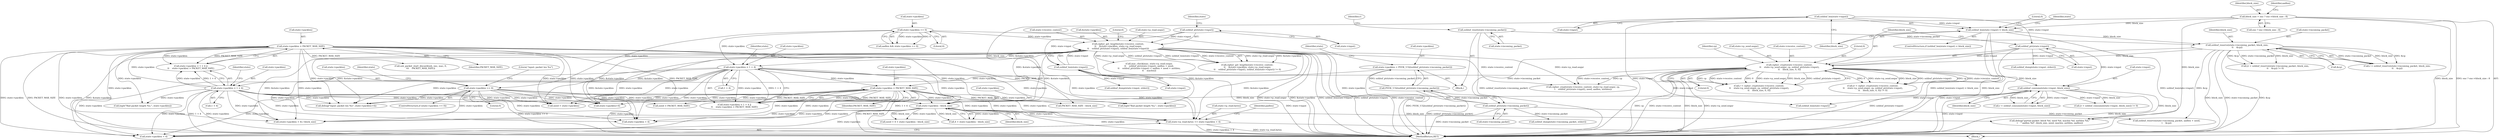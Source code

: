 digraph "0_mindrot_28652bca29046f62c7045e933e6b931de1d16737_0@API" {
"1000765" [label="(Call,state->p_read.bytes += state->packlen + 4)"];
"1000259" [label="(Call,cipher_get_length(state->receive_context,\n\t\t    &state->packlen, state->p_read.seqnr,\n\t\t    sshbuf_ptr(state->input), sshbuf_len(state->input)))"];
"1000251" [label="(Call,state->packlen == 0)"];
"1000272" [label="(Call,sshbuf_ptr(state->input))"];
"1000276" [label="(Call,sshbuf_len(state->input))"];
"1000466" [label="(Call,state->packlen - block_size)"];
"1000285" [label="(Call,state->packlen < 1 + 4)"];
"1000292" [label="(Call,state->packlen > PACKET_MAX_SIZE)"];
"1000392" [label="(Call,state->packlen < 1 + 4)"];
"1000381" [label="(Call,state->packlen = PEEK_U32(sshbuf_ptr(state->incoming_packet)))"];
"1000385" [label="(Call,PEEK_U32(sshbuf_ptr(state->incoming_packet)))"];
"1000386" [label="(Call,sshbuf_ptr(state->incoming_packet))"];
"1000349" [label="(Call,sshbuf_reserve(state->incoming_packet, block_size,\n\t\t    &cp))"];
"1000341" [label="(Call,sshbuf_reset(state->incoming_packet))"];
"1000333" [label="(Call,sshbuf_len(state->input) < block_size)"];
"1000334" [label="(Call,sshbuf_len(state->input))"];
"1000224" [label="(Call,block_size = enc ? enc->block_size : 8)"];
"1000399" [label="(Call,state->packlen > PACKET_MAX_SIZE)"];
"1000326" [label="(Call,state->packlen == 0)"];
"1000437" [label="(Call,sshbuf_consume(state->input, block_size))"];
"1000372" [label="(Call,sshbuf_ptr(state->input))"];
"1000362" [label="(Call,cipher_crypt(state->receive_context,\n\t\t    state->p_send.seqnr, cp, sshbuf_ptr(state->input),\n\t\t    block_size, 0, 0))"];
"1000334" [label="(Call,sshbuf_len(state->input))"];
"1000441" [label="(Identifier,block_size)"];
"1000336" [label="(Identifier,state)"];
"1000251" [label="(Call,state->packlen == 0)"];
"1000293" [label="(Call,state->packlen)"];
"1000466" [label="(Call,state->packlen - block_size)"];
"1000325" [label="(ControlStructure,if (state->packlen == 0))"];
"1000298" [label="(Call,sshbuf_dump(state->input, stderr))"];
"1000392" [label="(Call,state->packlen < 1 + 4)"];
"1000333" [label="(Call,sshbuf_len(state->input) < block_size)"];
"1000224" [label="(Call,block_size = enc ? enc->block_size : 8)"];
"1000263" [label="(Call,&state->packlen)"];
"1000578" [label="(Call,sshbuf_reserve(state->incoming_packet, aadlen + need,\n\t    &cp))"];
"1000435" [label="(Call,r = sshbuf_consume(state->input, block_size))"];
"1000427" [label="(Call,ssh_packet_start_discard(ssh, enc, mac, 0,\n\t\t\t    PACKET_MAX_SIZE))"];
"1000758" [label="(Call,(state->packlen + 4) / block_size)"];
"1000296" [label="(Identifier,PACKET_MAX_SIZE)"];
"1000371" [label="(Identifier,cp)"];
"1000289" [label="(Call,1 + 4)"];
"1000346" [label="(Call,(r = sshbuf_reserve(state->incoming_packet, block_size,\n\t\t    &cp)) != 0)"];
"1000378" [label="(Literal,0)"];
"1000284" [label="(Call,state->packlen < 1 + 4 ||\n\t\t    state->packlen > PACKET_MAX_SIZE)"];
"1001011" [label="(MethodReturn,RET)"];
"1000332" [label="(ControlStructure,if (sshbuf_len(state->input) < block_size))"];
"1000272" [label="(Call,sshbuf_ptr(state->input))"];
"1000777" [label="(Identifier,padlen)"];
"1000225" [label="(Identifier,block_size)"];
"1000285" [label="(Call,state->packlen < 1 + 4)"];
"1000331" [label="(Block,)"];
"1000342" [label="(Call,state->incoming_packet)"];
"1000343" [label="(Identifier,state)"];
"1000338" [label="(Identifier,block_size)"];
"1000766" [label="(Call,state->p_read.bytes)"];
"1000118" [label="(Block,)"];
"1000381" [label="(Call,state->packlen = PEEK_U32(sshbuf_ptr(state->incoming_packet)))"];
"1000294" [label="(Identifier,state)"];
"1000387" [label="(Call,state->incoming_packet)"];
"1000467" [label="(Call,state->packlen)"];
"1000394" [label="(Identifier,state)"];
"1000366" [label="(Call,state->p_send.seqnr)"];
"1000401" [label="(Identifier,state)"];
"1000276" [label="(Call,sshbuf_len(state->input))"];
"1000226" [label="(Call,enc ? enc->block_size : 8)"];
"1000280" [label="(Literal,0)"];
"1000499" [label="(Call,PACKET_MAX_SIZE - block_size)"];
"1000382" [label="(Call,state->packlen)"];
"1000354" [label="(Call,&cp)"];
"1000376" [label="(Identifier,block_size)"];
"1000472" [label="(Call,debug(\"partial packet: block %d, need %d, maclen %d, authlen %d,\"\n\t    \" aadlen %d\", block_size, need, maclen, authlen, aadlen))"];
"1000416" [label="(Call,sshbuf_dump(state->incoming_packet, stderr))"];
"1000259" [label="(Call,cipher_get_length(state->receive_context,\n\t\t    &state->packlen, state->p_read.seqnr,\n\t\t    sshbuf_ptr(state->input), sshbuf_len(state->input)))"];
"1000673" [label="(Call,need > PACKET_MAX_SIZE)"];
"1000445" [label="(Call,debug(\"input: packet len %u\", state->packlen+4))"];
"1000353" [label="(Identifier,block_size)"];
"1000464" [label="(Call,4 + state->packlen - block_size)"];
"1000335" [label="(Call,state->input)"];
"1000385" [label="(Call,PEEK_U32(sshbuf_ptr(state->incoming_packet)))"];
"1000255" [label="(Literal,0)"];
"1000350" [label="(Call,state->incoming_packet)"];
"1000267" [label="(Call,state->p_read.seqnr)"];
"1000286" [label="(Call,state->packlen)"];
"1000759" [label="(Call,state->packlen + 4)"];
"1000363" [label="(Call,state->receive_context)"];
"1000504" [label="(Call,sshbuf_len(state->input))"];
"1000273" [label="(Call,state->input)"];
"1000434" [label="(Call,(r = sshbuf_consume(state->input, block_size)) != 0)"];
"1000326" [label="(Call,state->packlen == 0)"];
"1000540" [label="(Call,mac_check(mac, state->p_read.seqnr,\n\t\t    sshbuf_ptr(state->input), aadlen + need,\n\t\t    sshbuf_ptr(state->input) + aadlen + need + authlen,\n\t\t    maclen))"];
"1000303" [label="(Call,logit(\"Bad packet length %u.\", state->packlen))"];
"1000292" [label="(Call,state->packlen > PACKET_MAX_SIZE)"];
"1000260" [label="(Call,state->receive_context)"];
"1000446" [label="(Literal,\"input: packet len %u\")"];
"1000252" [label="(Call,state->packlen)"];
"1000470" [label="(Identifier,block_size)"];
"1000340" [label="(Literal,0)"];
"1000373" [label="(Call,state->input)"];
"1000372" [label="(Call,sshbuf_ptr(state->input))"];
"1000327" [label="(Call,state->packlen)"];
"1000393" [label="(Call,state->packlen)"];
"1000348" [label="(Identifier,r)"];
"1000765" [label="(Call,state->p_read.bytes += state->packlen + 4)"];
"1000377" [label="(Literal,0)"];
"1000396" [label="(Call,1 + 4)"];
"1000360" [label="(Call,r = cipher_crypt(state->receive_context,\n\t\t    state->p_send.seqnr, cp, sshbuf_ptr(state->input),\n\t\t    block_size, 0, 0))"];
"1000347" [label="(Call,r = sshbuf_reserve(state->incoming_packet, block_size,\n\t\t    &cp))"];
"1000362" [label="(Call,cipher_crypt(state->receive_context,\n\t\t    state->p_send.seqnr, cp, sshbuf_ptr(state->input),\n\t\t    block_size, 0, 0))"];
"1000403" [label="(Identifier,PACKET_MAX_SIZE)"];
"1000341" [label="(Call,sshbuf_reset(state->incoming_packet))"];
"1000386" [label="(Call,sshbuf_ptr(state->incoming_packet))"];
"1000359" [label="(Call,(r = cipher_crypt(state->receive_context,\n\t\t    state->p_send.seqnr, cp, sshbuf_ptr(state->input),\n\t\t    block_size, 0, 0)) != 0)"];
"1000438" [label="(Call,state->input)"];
"1000447" [label="(Call,state->packlen+4)"];
"1000455" [label="(Call,need = state->packlen)"];
"1000349" [label="(Call,sshbuf_reserve(state->incoming_packet, block_size,\n\t\t    &cp))"];
"1000408" [label="(Call,sshbuf_dump(state->input, stderr))"];
"1000462" [label="(Call,need = 4 + state->packlen - block_size)"];
"1000400" [label="(Call,state->packlen)"];
"1000437" [label="(Call,sshbuf_consume(state->input, block_size))"];
"1000258" [label="(Call,cipher_get_length(state->receive_context,\n\t\t    &state->packlen, state->p_read.seqnr,\n\t\t    sshbuf_ptr(state->input), sshbuf_len(state->input)) != 0)"];
"1000399" [label="(Call,state->packlen > PACKET_MAX_SIZE)"];
"1000593" [label="(Call,cipher_crypt(state->receive_context, state->p_read.seqnr, cp,\n\t    sshbuf_ptr(state->input), need, aadlen, authlen))"];
"1000771" [label="(Call,state->packlen + 4)"];
"1000233" [label="(Identifier,aadlen)"];
"1000391" [label="(Call,state->packlen < 1 + 4 ||\n\t\t    state->packlen > PACKET_MAX_SIZE)"];
"1000421" [label="(Call,logit(\"Bad packet length %u.\", state->packlen))"];
"1000330" [label="(Literal,0)"];
"1000278" [label="(Identifier,state)"];
"1000249" [label="(Call,aadlen && state->packlen == 0)"];
"1000277" [label="(Call,state->input)"];
"1000765" -> "1000118"  [label="AST: "];
"1000765" -> "1000771"  [label="CFG: "];
"1000766" -> "1000765"  [label="AST: "];
"1000771" -> "1000765"  [label="AST: "];
"1000777" -> "1000765"  [label="CFG: "];
"1000765" -> "1001011"  [label="DDG: state->p_read.bytes"];
"1000765" -> "1001011"  [label="DDG: state->packlen + 4"];
"1000259" -> "1000765"  [label="DDG: &state->packlen"];
"1000466" -> "1000765"  [label="DDG: state->packlen"];
"1000285" -> "1000765"  [label="DDG: state->packlen"];
"1000292" -> "1000765"  [label="DDG: state->packlen"];
"1000392" -> "1000765"  [label="DDG: state->packlen"];
"1000399" -> "1000765"  [label="DDG: state->packlen"];
"1000326" -> "1000765"  [label="DDG: state->packlen"];
"1000259" -> "1000258"  [label="AST: "];
"1000259" -> "1000276"  [label="CFG: "];
"1000260" -> "1000259"  [label="AST: "];
"1000263" -> "1000259"  [label="AST: "];
"1000267" -> "1000259"  [label="AST: "];
"1000272" -> "1000259"  [label="AST: "];
"1000276" -> "1000259"  [label="AST: "];
"1000280" -> "1000259"  [label="CFG: "];
"1000259" -> "1001011"  [label="DDG: state->receive_context"];
"1000259" -> "1001011"  [label="DDG: state->p_read.seqnr"];
"1000259" -> "1001011"  [label="DDG: &state->packlen"];
"1000259" -> "1001011"  [label="DDG: sshbuf_len(state->input)"];
"1000259" -> "1001011"  [label="DDG: sshbuf_ptr(state->input)"];
"1000259" -> "1000258"  [label="DDG: state->p_read.seqnr"];
"1000259" -> "1000258"  [label="DDG: &state->packlen"];
"1000259" -> "1000258"  [label="DDG: sshbuf_ptr(state->input)"];
"1000259" -> "1000258"  [label="DDG: sshbuf_len(state->input)"];
"1000259" -> "1000258"  [label="DDG: state->receive_context"];
"1000251" -> "1000259"  [label="DDG: state->packlen"];
"1000272" -> "1000259"  [label="DDG: state->input"];
"1000276" -> "1000259"  [label="DDG: state->input"];
"1000259" -> "1000285"  [label="DDG: &state->packlen"];
"1000259" -> "1000292"  [label="DDG: &state->packlen"];
"1000259" -> "1000303"  [label="DDG: &state->packlen"];
"1000259" -> "1000445"  [label="DDG: &state->packlen"];
"1000259" -> "1000447"  [label="DDG: &state->packlen"];
"1000259" -> "1000455"  [label="DDG: &state->packlen"];
"1000259" -> "1000466"  [label="DDG: &state->packlen"];
"1000259" -> "1000540"  [label="DDG: state->p_read.seqnr"];
"1000259" -> "1000593"  [label="DDG: state->receive_context"];
"1000259" -> "1000593"  [label="DDG: state->p_read.seqnr"];
"1000259" -> "1000758"  [label="DDG: &state->packlen"];
"1000259" -> "1000759"  [label="DDG: &state->packlen"];
"1000259" -> "1000771"  [label="DDG: &state->packlen"];
"1000251" -> "1000249"  [label="AST: "];
"1000251" -> "1000255"  [label="CFG: "];
"1000252" -> "1000251"  [label="AST: "];
"1000255" -> "1000251"  [label="AST: "];
"1000249" -> "1000251"  [label="CFG: "];
"1000251" -> "1001011"  [label="DDG: state->packlen"];
"1000251" -> "1000249"  [label="DDG: state->packlen"];
"1000251" -> "1000249"  [label="DDG: 0"];
"1000251" -> "1000285"  [label="DDG: state->packlen"];
"1000251" -> "1000326"  [label="DDG: state->packlen"];
"1000272" -> "1000273"  [label="CFG: "];
"1000273" -> "1000272"  [label="AST: "];
"1000278" -> "1000272"  [label="CFG: "];
"1000272" -> "1000276"  [label="DDG: state->input"];
"1000276" -> "1000277"  [label="CFG: "];
"1000277" -> "1000276"  [label="AST: "];
"1000276" -> "1001011"  [label="DDG: state->input"];
"1000276" -> "1000298"  [label="DDG: state->input"];
"1000276" -> "1000504"  [label="DDG: state->input"];
"1000466" -> "1000464"  [label="AST: "];
"1000466" -> "1000470"  [label="CFG: "];
"1000467" -> "1000466"  [label="AST: "];
"1000470" -> "1000466"  [label="AST: "];
"1000464" -> "1000466"  [label="CFG: "];
"1000466" -> "1001011"  [label="DDG: state->packlen"];
"1000466" -> "1000462"  [label="DDG: state->packlen"];
"1000466" -> "1000462"  [label="DDG: block_size"];
"1000466" -> "1000464"  [label="DDG: state->packlen"];
"1000466" -> "1000464"  [label="DDG: block_size"];
"1000285" -> "1000466"  [label="DDG: state->packlen"];
"1000292" -> "1000466"  [label="DDG: state->packlen"];
"1000392" -> "1000466"  [label="DDG: state->packlen"];
"1000399" -> "1000466"  [label="DDG: state->packlen"];
"1000326" -> "1000466"  [label="DDG: state->packlen"];
"1000224" -> "1000466"  [label="DDG: block_size"];
"1000437" -> "1000466"  [label="DDG: block_size"];
"1000466" -> "1000472"  [label="DDG: block_size"];
"1000466" -> "1000758"  [label="DDG: state->packlen"];
"1000466" -> "1000759"  [label="DDG: state->packlen"];
"1000466" -> "1000771"  [label="DDG: state->packlen"];
"1000285" -> "1000284"  [label="AST: "];
"1000285" -> "1000289"  [label="CFG: "];
"1000286" -> "1000285"  [label="AST: "];
"1000289" -> "1000285"  [label="AST: "];
"1000294" -> "1000285"  [label="CFG: "];
"1000284" -> "1000285"  [label="CFG: "];
"1000285" -> "1001011"  [label="DDG: 1 + 4"];
"1000285" -> "1000284"  [label="DDG: state->packlen"];
"1000285" -> "1000284"  [label="DDG: 1 + 4"];
"1000285" -> "1000292"  [label="DDG: state->packlen"];
"1000285" -> "1000303"  [label="DDG: state->packlen"];
"1000285" -> "1000445"  [label="DDG: state->packlen"];
"1000285" -> "1000447"  [label="DDG: state->packlen"];
"1000285" -> "1000455"  [label="DDG: state->packlen"];
"1000285" -> "1000758"  [label="DDG: state->packlen"];
"1000285" -> "1000759"  [label="DDG: state->packlen"];
"1000285" -> "1000771"  [label="DDG: state->packlen"];
"1000292" -> "1000284"  [label="AST: "];
"1000292" -> "1000296"  [label="CFG: "];
"1000293" -> "1000292"  [label="AST: "];
"1000296" -> "1000292"  [label="AST: "];
"1000284" -> "1000292"  [label="CFG: "];
"1000292" -> "1001011"  [label="DDG: PACKET_MAX_SIZE"];
"1000292" -> "1000284"  [label="DDG: state->packlen"];
"1000292" -> "1000284"  [label="DDG: PACKET_MAX_SIZE"];
"1000292" -> "1000303"  [label="DDG: state->packlen"];
"1000292" -> "1000445"  [label="DDG: state->packlen"];
"1000292" -> "1000447"  [label="DDG: state->packlen"];
"1000292" -> "1000455"  [label="DDG: state->packlen"];
"1000292" -> "1000499"  [label="DDG: PACKET_MAX_SIZE"];
"1000292" -> "1000673"  [label="DDG: PACKET_MAX_SIZE"];
"1000292" -> "1000758"  [label="DDG: state->packlen"];
"1000292" -> "1000759"  [label="DDG: state->packlen"];
"1000292" -> "1000771"  [label="DDG: state->packlen"];
"1000392" -> "1000391"  [label="AST: "];
"1000392" -> "1000396"  [label="CFG: "];
"1000393" -> "1000392"  [label="AST: "];
"1000396" -> "1000392"  [label="AST: "];
"1000401" -> "1000392"  [label="CFG: "];
"1000391" -> "1000392"  [label="CFG: "];
"1000392" -> "1001011"  [label="DDG: 1 + 4"];
"1000392" -> "1001011"  [label="DDG: state->packlen"];
"1000392" -> "1000391"  [label="DDG: state->packlen"];
"1000392" -> "1000391"  [label="DDG: 1 + 4"];
"1000381" -> "1000392"  [label="DDG: state->packlen"];
"1000392" -> "1000399"  [label="DDG: state->packlen"];
"1000392" -> "1000421"  [label="DDG: state->packlen"];
"1000392" -> "1000445"  [label="DDG: state->packlen"];
"1000392" -> "1000447"  [label="DDG: state->packlen"];
"1000392" -> "1000455"  [label="DDG: state->packlen"];
"1000392" -> "1000758"  [label="DDG: state->packlen"];
"1000392" -> "1000759"  [label="DDG: state->packlen"];
"1000392" -> "1000771"  [label="DDG: state->packlen"];
"1000381" -> "1000331"  [label="AST: "];
"1000381" -> "1000385"  [label="CFG: "];
"1000382" -> "1000381"  [label="AST: "];
"1000385" -> "1000381"  [label="AST: "];
"1000394" -> "1000381"  [label="CFG: "];
"1000381" -> "1001011"  [label="DDG: PEEK_U32(sshbuf_ptr(state->incoming_packet))"];
"1000385" -> "1000381"  [label="DDG: sshbuf_ptr(state->incoming_packet)"];
"1000385" -> "1000386"  [label="CFG: "];
"1000386" -> "1000385"  [label="AST: "];
"1000385" -> "1001011"  [label="DDG: sshbuf_ptr(state->incoming_packet)"];
"1000386" -> "1000385"  [label="DDG: state->incoming_packet"];
"1000386" -> "1000387"  [label="CFG: "];
"1000387" -> "1000386"  [label="AST: "];
"1000386" -> "1001011"  [label="DDG: state->incoming_packet"];
"1000349" -> "1000386"  [label="DDG: state->incoming_packet"];
"1000386" -> "1000416"  [label="DDG: state->incoming_packet"];
"1000386" -> "1000578"  [label="DDG: state->incoming_packet"];
"1000349" -> "1000347"  [label="AST: "];
"1000349" -> "1000354"  [label="CFG: "];
"1000350" -> "1000349"  [label="AST: "];
"1000353" -> "1000349"  [label="AST: "];
"1000354" -> "1000349"  [label="AST: "];
"1000347" -> "1000349"  [label="CFG: "];
"1000349" -> "1001011"  [label="DDG: block_size"];
"1000349" -> "1001011"  [label="DDG: state->incoming_packet"];
"1000349" -> "1001011"  [label="DDG: &cp"];
"1000349" -> "1000346"  [label="DDG: state->incoming_packet"];
"1000349" -> "1000346"  [label="DDG: block_size"];
"1000349" -> "1000346"  [label="DDG: &cp"];
"1000349" -> "1000347"  [label="DDG: state->incoming_packet"];
"1000349" -> "1000347"  [label="DDG: block_size"];
"1000349" -> "1000347"  [label="DDG: &cp"];
"1000341" -> "1000349"  [label="DDG: state->incoming_packet"];
"1000333" -> "1000349"  [label="DDG: block_size"];
"1000349" -> "1000362"  [label="DDG: block_size"];
"1000349" -> "1000578"  [label="DDG: &cp"];
"1000341" -> "1000331"  [label="AST: "];
"1000341" -> "1000342"  [label="CFG: "];
"1000342" -> "1000341"  [label="AST: "];
"1000348" -> "1000341"  [label="CFG: "];
"1000341" -> "1001011"  [label="DDG: sshbuf_reset(state->incoming_packet)"];
"1000333" -> "1000332"  [label="AST: "];
"1000333" -> "1000338"  [label="CFG: "];
"1000334" -> "1000333"  [label="AST: "];
"1000338" -> "1000333"  [label="AST: "];
"1000340" -> "1000333"  [label="CFG: "];
"1000343" -> "1000333"  [label="CFG: "];
"1000333" -> "1001011"  [label="DDG: sshbuf_len(state->input)"];
"1000333" -> "1001011"  [label="DDG: sshbuf_len(state->input) < block_size"];
"1000333" -> "1001011"  [label="DDG: block_size"];
"1000334" -> "1000333"  [label="DDG: state->input"];
"1000224" -> "1000333"  [label="DDG: block_size"];
"1000334" -> "1000335"  [label="CFG: "];
"1000335" -> "1000334"  [label="AST: "];
"1000338" -> "1000334"  [label="CFG: "];
"1000334" -> "1001011"  [label="DDG: state->input"];
"1000334" -> "1000372"  [label="DDG: state->input"];
"1000224" -> "1000118"  [label="AST: "];
"1000224" -> "1000226"  [label="CFG: "];
"1000225" -> "1000224"  [label="AST: "];
"1000226" -> "1000224"  [label="AST: "];
"1000233" -> "1000224"  [label="CFG: "];
"1000224" -> "1001011"  [label="DDG: block_size"];
"1000224" -> "1001011"  [label="DDG: enc ? enc->block_size : 8"];
"1000224" -> "1000472"  [label="DDG: block_size"];
"1000399" -> "1000391"  [label="AST: "];
"1000399" -> "1000403"  [label="CFG: "];
"1000400" -> "1000399"  [label="AST: "];
"1000403" -> "1000399"  [label="AST: "];
"1000391" -> "1000399"  [label="CFG: "];
"1000399" -> "1001011"  [label="DDG: PACKET_MAX_SIZE"];
"1000399" -> "1001011"  [label="DDG: state->packlen"];
"1000399" -> "1000391"  [label="DDG: state->packlen"];
"1000399" -> "1000391"  [label="DDG: PACKET_MAX_SIZE"];
"1000399" -> "1000421"  [label="DDG: state->packlen"];
"1000399" -> "1000427"  [label="DDG: PACKET_MAX_SIZE"];
"1000399" -> "1000445"  [label="DDG: state->packlen"];
"1000399" -> "1000447"  [label="DDG: state->packlen"];
"1000399" -> "1000455"  [label="DDG: state->packlen"];
"1000399" -> "1000499"  [label="DDG: PACKET_MAX_SIZE"];
"1000399" -> "1000673"  [label="DDG: PACKET_MAX_SIZE"];
"1000399" -> "1000758"  [label="DDG: state->packlen"];
"1000399" -> "1000759"  [label="DDG: state->packlen"];
"1000399" -> "1000771"  [label="DDG: state->packlen"];
"1000326" -> "1000325"  [label="AST: "];
"1000326" -> "1000330"  [label="CFG: "];
"1000327" -> "1000326"  [label="AST: "];
"1000330" -> "1000326"  [label="AST: "];
"1000336" -> "1000326"  [label="CFG: "];
"1000446" -> "1000326"  [label="CFG: "];
"1000326" -> "1001011"  [label="DDG: state->packlen == 0"];
"1000326" -> "1001011"  [label="DDG: state->packlen"];
"1000326" -> "1000445"  [label="DDG: state->packlen"];
"1000326" -> "1000447"  [label="DDG: state->packlen"];
"1000326" -> "1000455"  [label="DDG: state->packlen"];
"1000326" -> "1000758"  [label="DDG: state->packlen"];
"1000326" -> "1000759"  [label="DDG: state->packlen"];
"1000326" -> "1000771"  [label="DDG: state->packlen"];
"1000437" -> "1000435"  [label="AST: "];
"1000437" -> "1000441"  [label="CFG: "];
"1000438" -> "1000437"  [label="AST: "];
"1000441" -> "1000437"  [label="AST: "];
"1000435" -> "1000437"  [label="CFG: "];
"1000437" -> "1001011"  [label="DDG: state->input"];
"1000437" -> "1001011"  [label="DDG: block_size"];
"1000437" -> "1000434"  [label="DDG: state->input"];
"1000437" -> "1000434"  [label="DDG: block_size"];
"1000437" -> "1000435"  [label="DDG: state->input"];
"1000437" -> "1000435"  [label="DDG: block_size"];
"1000372" -> "1000437"  [label="DDG: state->input"];
"1000362" -> "1000437"  [label="DDG: block_size"];
"1000437" -> "1000472"  [label="DDG: block_size"];
"1000437" -> "1000504"  [label="DDG: state->input"];
"1000372" -> "1000362"  [label="AST: "];
"1000372" -> "1000373"  [label="CFG: "];
"1000373" -> "1000372"  [label="AST: "];
"1000376" -> "1000372"  [label="CFG: "];
"1000372" -> "1001011"  [label="DDG: state->input"];
"1000372" -> "1000362"  [label="DDG: state->input"];
"1000372" -> "1000408"  [label="DDG: state->input"];
"1000362" -> "1000360"  [label="AST: "];
"1000362" -> "1000378"  [label="CFG: "];
"1000363" -> "1000362"  [label="AST: "];
"1000366" -> "1000362"  [label="AST: "];
"1000371" -> "1000362"  [label="AST: "];
"1000376" -> "1000362"  [label="AST: "];
"1000377" -> "1000362"  [label="AST: "];
"1000378" -> "1000362"  [label="AST: "];
"1000360" -> "1000362"  [label="CFG: "];
"1000362" -> "1001011"  [label="DDG: block_size"];
"1000362" -> "1001011"  [label="DDG: state->p_send.seqnr"];
"1000362" -> "1001011"  [label="DDG: sshbuf_ptr(state->input)"];
"1000362" -> "1001011"  [label="DDG: cp"];
"1000362" -> "1001011"  [label="DDG: state->receive_context"];
"1000362" -> "1000359"  [label="DDG: cp"];
"1000362" -> "1000359"  [label="DDG: state->receive_context"];
"1000362" -> "1000359"  [label="DDG: 0"];
"1000362" -> "1000359"  [label="DDG: state->p_send.seqnr"];
"1000362" -> "1000359"  [label="DDG: block_size"];
"1000362" -> "1000359"  [label="DDG: sshbuf_ptr(state->input)"];
"1000362" -> "1000360"  [label="DDG: cp"];
"1000362" -> "1000360"  [label="DDG: state->receive_context"];
"1000362" -> "1000360"  [label="DDG: 0"];
"1000362" -> "1000360"  [label="DDG: state->p_send.seqnr"];
"1000362" -> "1000360"  [label="DDG: block_size"];
"1000362" -> "1000360"  [label="DDG: sshbuf_ptr(state->input)"];
"1000362" -> "1000593"  [label="DDG: state->receive_context"];
"1000362" -> "1000593"  [label="DDG: cp"];
}
